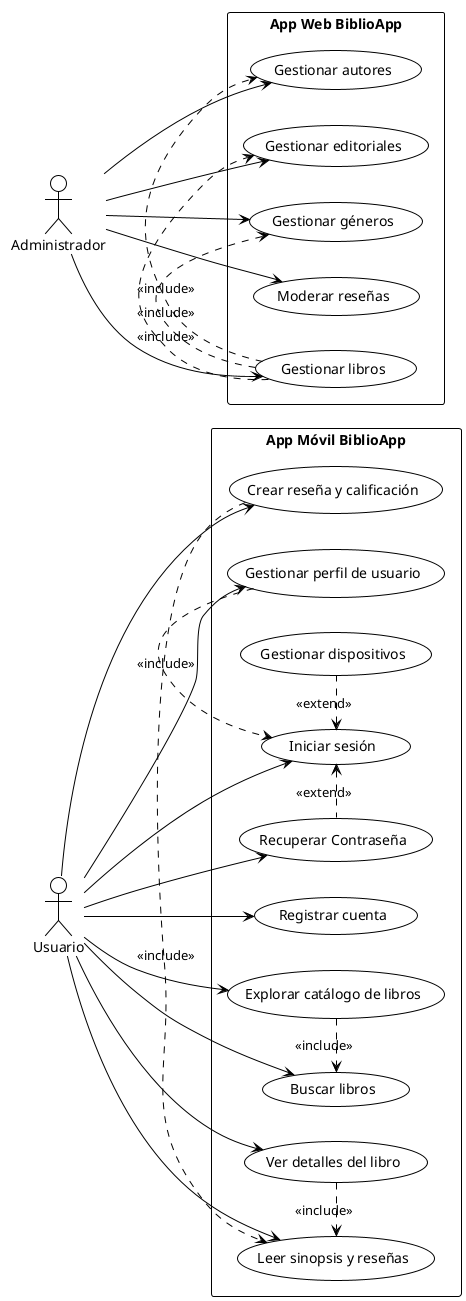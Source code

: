 @startuml
!theme plain

left to right direction

actor "Usuario" as User
actor "Administrador" as Admin

rectangle "App Móvil BiblioApp" {
  usecase "Registrar cuenta" as UC1
  usecase "Iniciar sesión" as UC2
  usecase "Explorar catálogo de libros" as UC3
  usecase "Buscar libros" as UC4
  usecase "Ver detalles del libro" as UC5
  usecase "Leer sinopsis y reseñas" as UC6
  usecase "Crear reseña y calificación" as UC7
  usecase "Gestionar perfil de usuario" as UC8
  usecase "Gestionar dispositivos" as UC9
  usecase "Recuperar Contraseña" as UC15
}

rectangle "App Web BiblioApp" {
  usecase "Gestionar libros" as UC10
  usecase "Gestionar autores" as UC11
  usecase "Gestionar editoriales" as UC12
  usecase "Gestionar géneros" as UC13
  usecase "Moderar reseñas" as UC14
}

' Relaciones del Usuario
User --> UC1
User --> UC2
User --> UC3
User --> UC4
User --> UC5
User --> UC6
User --> UC7
User --> UC8
User --> UC15

' Relaciones del Administrador
Admin --> UC10
Admin --> UC11
Admin --> UC12
Admin --> UC13
Admin --> UC14

' Conexiones entre casos de uso
UC3 .> UC4 : <<include>>
UC5 .> UC6 : <<include>>
UC7 .> UC6 : <<include>>
UC8 .> UC2 : <<include>>
UC10 .> UC11 : <<include>>
UC10 .> UC12 : <<include>>
UC10 .> UC13 : <<include>>
UC2 <. UC9 : <<extend>>
UC2 <. UC15 : <<extend>>

@enduml